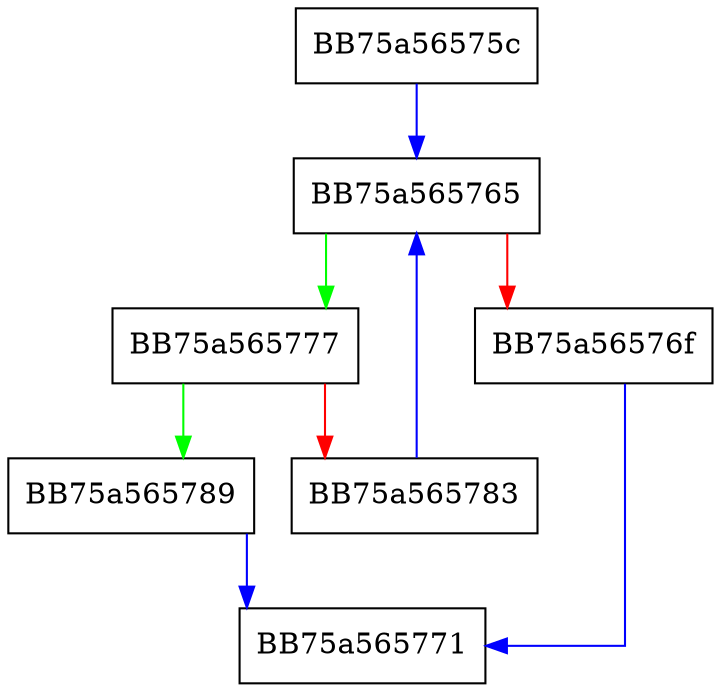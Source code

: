 digraph main_convert_loop {
  node [shape="box"];
  graph [splines=ortho];
  BB75a56575c -> BB75a565765 [color="blue"];
  BB75a565765 -> BB75a565777 [color="green"];
  BB75a565765 -> BB75a56576f [color="red"];
  BB75a56576f -> BB75a565771 [color="blue"];
  BB75a565777 -> BB75a565789 [color="green"];
  BB75a565777 -> BB75a565783 [color="red"];
  BB75a565783 -> BB75a565765 [color="blue"];
  BB75a565789 -> BB75a565771 [color="blue"];
}